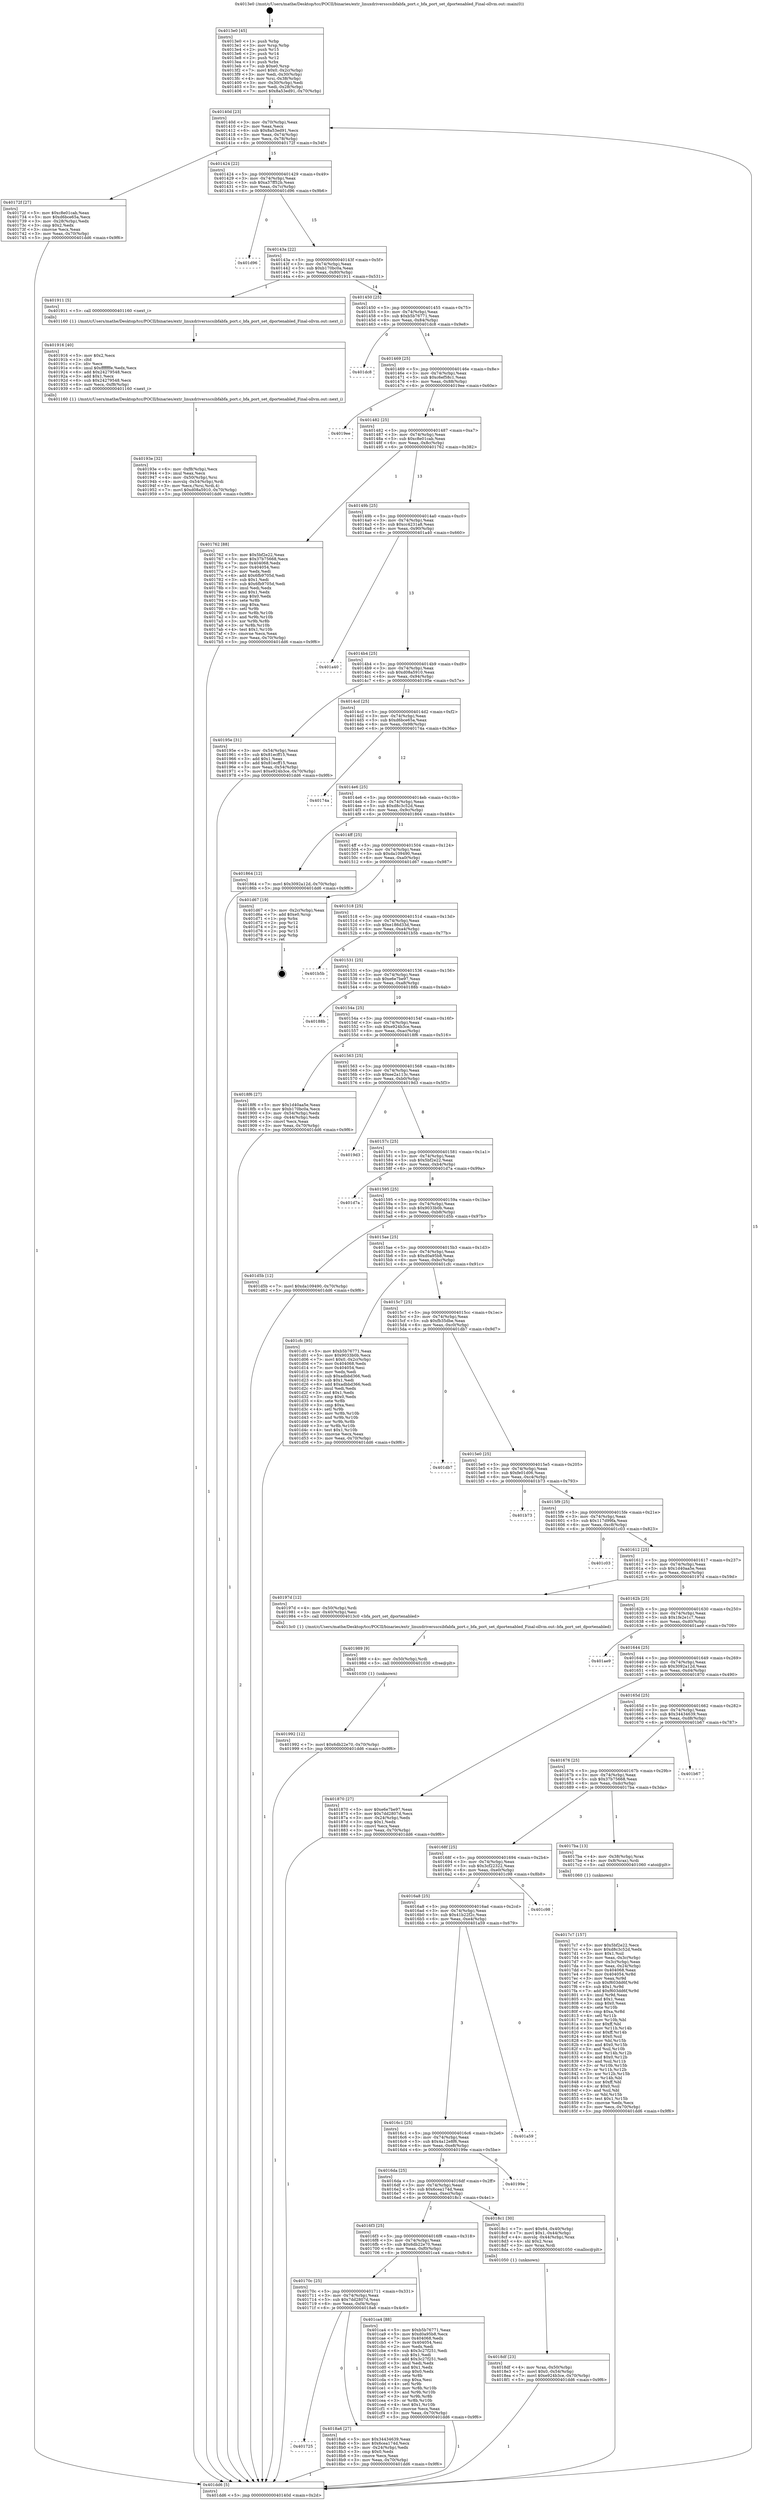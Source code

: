 digraph "0x4013e0" {
  label = "0x4013e0 (/mnt/c/Users/mathe/Desktop/tcc/POCII/binaries/extr_linuxdriversscsibfabfa_port.c_bfa_port_set_dportenabled_Final-ollvm.out::main(0))"
  labelloc = "t"
  node[shape=record]

  Entry [label="",width=0.3,height=0.3,shape=circle,fillcolor=black,style=filled]
  "0x40140d" [label="{
     0x40140d [23]\l
     | [instrs]\l
     &nbsp;&nbsp;0x40140d \<+3\>: mov -0x70(%rbp),%eax\l
     &nbsp;&nbsp;0x401410 \<+2\>: mov %eax,%ecx\l
     &nbsp;&nbsp;0x401412 \<+6\>: sub $0x8a53ed91,%ecx\l
     &nbsp;&nbsp;0x401418 \<+3\>: mov %eax,-0x74(%rbp)\l
     &nbsp;&nbsp;0x40141b \<+3\>: mov %ecx,-0x78(%rbp)\l
     &nbsp;&nbsp;0x40141e \<+6\>: je 000000000040172f \<main+0x34f\>\l
  }"]
  "0x40172f" [label="{
     0x40172f [27]\l
     | [instrs]\l
     &nbsp;&nbsp;0x40172f \<+5\>: mov $0xc8e01cab,%eax\l
     &nbsp;&nbsp;0x401734 \<+5\>: mov $0xd6bce65a,%ecx\l
     &nbsp;&nbsp;0x401739 \<+3\>: mov -0x28(%rbp),%edx\l
     &nbsp;&nbsp;0x40173c \<+3\>: cmp $0x2,%edx\l
     &nbsp;&nbsp;0x40173f \<+3\>: cmovne %ecx,%eax\l
     &nbsp;&nbsp;0x401742 \<+3\>: mov %eax,-0x70(%rbp)\l
     &nbsp;&nbsp;0x401745 \<+5\>: jmp 0000000000401dd6 \<main+0x9f6\>\l
  }"]
  "0x401424" [label="{
     0x401424 [22]\l
     | [instrs]\l
     &nbsp;&nbsp;0x401424 \<+5\>: jmp 0000000000401429 \<main+0x49\>\l
     &nbsp;&nbsp;0x401429 \<+3\>: mov -0x74(%rbp),%eax\l
     &nbsp;&nbsp;0x40142c \<+5\>: sub $0xa37ff52b,%eax\l
     &nbsp;&nbsp;0x401431 \<+3\>: mov %eax,-0x7c(%rbp)\l
     &nbsp;&nbsp;0x401434 \<+6\>: je 0000000000401d96 \<main+0x9b6\>\l
  }"]
  "0x401dd6" [label="{
     0x401dd6 [5]\l
     | [instrs]\l
     &nbsp;&nbsp;0x401dd6 \<+5\>: jmp 000000000040140d \<main+0x2d\>\l
  }"]
  "0x4013e0" [label="{
     0x4013e0 [45]\l
     | [instrs]\l
     &nbsp;&nbsp;0x4013e0 \<+1\>: push %rbp\l
     &nbsp;&nbsp;0x4013e1 \<+3\>: mov %rsp,%rbp\l
     &nbsp;&nbsp;0x4013e4 \<+2\>: push %r15\l
     &nbsp;&nbsp;0x4013e6 \<+2\>: push %r14\l
     &nbsp;&nbsp;0x4013e8 \<+2\>: push %r12\l
     &nbsp;&nbsp;0x4013ea \<+1\>: push %rbx\l
     &nbsp;&nbsp;0x4013eb \<+7\>: sub $0xe0,%rsp\l
     &nbsp;&nbsp;0x4013f2 \<+7\>: movl $0x0,-0x2c(%rbp)\l
     &nbsp;&nbsp;0x4013f9 \<+3\>: mov %edi,-0x30(%rbp)\l
     &nbsp;&nbsp;0x4013fc \<+4\>: mov %rsi,-0x38(%rbp)\l
     &nbsp;&nbsp;0x401400 \<+3\>: mov -0x30(%rbp),%edi\l
     &nbsp;&nbsp;0x401403 \<+3\>: mov %edi,-0x28(%rbp)\l
     &nbsp;&nbsp;0x401406 \<+7\>: movl $0x8a53ed91,-0x70(%rbp)\l
  }"]
  Exit [label="",width=0.3,height=0.3,shape=circle,fillcolor=black,style=filled,peripheries=2]
  "0x401d96" [label="{
     0x401d96\l
  }", style=dashed]
  "0x40143a" [label="{
     0x40143a [22]\l
     | [instrs]\l
     &nbsp;&nbsp;0x40143a \<+5\>: jmp 000000000040143f \<main+0x5f\>\l
     &nbsp;&nbsp;0x40143f \<+3\>: mov -0x74(%rbp),%eax\l
     &nbsp;&nbsp;0x401442 \<+5\>: sub $0xb170bc0a,%eax\l
     &nbsp;&nbsp;0x401447 \<+3\>: mov %eax,-0x80(%rbp)\l
     &nbsp;&nbsp;0x40144a \<+6\>: je 0000000000401911 \<main+0x531\>\l
  }"]
  "0x401992" [label="{
     0x401992 [12]\l
     | [instrs]\l
     &nbsp;&nbsp;0x401992 \<+7\>: movl $0x6db22e70,-0x70(%rbp)\l
     &nbsp;&nbsp;0x401999 \<+5\>: jmp 0000000000401dd6 \<main+0x9f6\>\l
  }"]
  "0x401911" [label="{
     0x401911 [5]\l
     | [instrs]\l
     &nbsp;&nbsp;0x401911 \<+5\>: call 0000000000401160 \<next_i\>\l
     | [calls]\l
     &nbsp;&nbsp;0x401160 \{1\} (/mnt/c/Users/mathe/Desktop/tcc/POCII/binaries/extr_linuxdriversscsibfabfa_port.c_bfa_port_set_dportenabled_Final-ollvm.out::next_i)\l
  }"]
  "0x401450" [label="{
     0x401450 [25]\l
     | [instrs]\l
     &nbsp;&nbsp;0x401450 \<+5\>: jmp 0000000000401455 \<main+0x75\>\l
     &nbsp;&nbsp;0x401455 \<+3\>: mov -0x74(%rbp),%eax\l
     &nbsp;&nbsp;0x401458 \<+5\>: sub $0xb5b76771,%eax\l
     &nbsp;&nbsp;0x40145d \<+6\>: mov %eax,-0x84(%rbp)\l
     &nbsp;&nbsp;0x401463 \<+6\>: je 0000000000401dc8 \<main+0x9e8\>\l
  }"]
  "0x401989" [label="{
     0x401989 [9]\l
     | [instrs]\l
     &nbsp;&nbsp;0x401989 \<+4\>: mov -0x50(%rbp),%rdi\l
     &nbsp;&nbsp;0x40198d \<+5\>: call 0000000000401030 \<free@plt\>\l
     | [calls]\l
     &nbsp;&nbsp;0x401030 \{1\} (unknown)\l
  }"]
  "0x401dc8" [label="{
     0x401dc8\l
  }", style=dashed]
  "0x401469" [label="{
     0x401469 [25]\l
     | [instrs]\l
     &nbsp;&nbsp;0x401469 \<+5\>: jmp 000000000040146e \<main+0x8e\>\l
     &nbsp;&nbsp;0x40146e \<+3\>: mov -0x74(%rbp),%eax\l
     &nbsp;&nbsp;0x401471 \<+5\>: sub $0xc6ef58c1,%eax\l
     &nbsp;&nbsp;0x401476 \<+6\>: mov %eax,-0x88(%rbp)\l
     &nbsp;&nbsp;0x40147c \<+6\>: je 00000000004019ee \<main+0x60e\>\l
  }"]
  "0x40193e" [label="{
     0x40193e [32]\l
     | [instrs]\l
     &nbsp;&nbsp;0x40193e \<+6\>: mov -0xf8(%rbp),%ecx\l
     &nbsp;&nbsp;0x401944 \<+3\>: imul %eax,%ecx\l
     &nbsp;&nbsp;0x401947 \<+4\>: mov -0x50(%rbp),%rsi\l
     &nbsp;&nbsp;0x40194b \<+4\>: movslq -0x54(%rbp),%rdi\l
     &nbsp;&nbsp;0x40194f \<+3\>: mov %ecx,(%rsi,%rdi,4)\l
     &nbsp;&nbsp;0x401952 \<+7\>: movl $0xd08a5910,-0x70(%rbp)\l
     &nbsp;&nbsp;0x401959 \<+5\>: jmp 0000000000401dd6 \<main+0x9f6\>\l
  }"]
  "0x4019ee" [label="{
     0x4019ee\l
  }", style=dashed]
  "0x401482" [label="{
     0x401482 [25]\l
     | [instrs]\l
     &nbsp;&nbsp;0x401482 \<+5\>: jmp 0000000000401487 \<main+0xa7\>\l
     &nbsp;&nbsp;0x401487 \<+3\>: mov -0x74(%rbp),%eax\l
     &nbsp;&nbsp;0x40148a \<+5\>: sub $0xc8e01cab,%eax\l
     &nbsp;&nbsp;0x40148f \<+6\>: mov %eax,-0x8c(%rbp)\l
     &nbsp;&nbsp;0x401495 \<+6\>: je 0000000000401762 \<main+0x382\>\l
  }"]
  "0x401916" [label="{
     0x401916 [40]\l
     | [instrs]\l
     &nbsp;&nbsp;0x401916 \<+5\>: mov $0x2,%ecx\l
     &nbsp;&nbsp;0x40191b \<+1\>: cltd\l
     &nbsp;&nbsp;0x40191c \<+2\>: idiv %ecx\l
     &nbsp;&nbsp;0x40191e \<+6\>: imul $0xfffffffe,%edx,%ecx\l
     &nbsp;&nbsp;0x401924 \<+6\>: add $0x24279548,%ecx\l
     &nbsp;&nbsp;0x40192a \<+3\>: add $0x1,%ecx\l
     &nbsp;&nbsp;0x40192d \<+6\>: sub $0x24279548,%ecx\l
     &nbsp;&nbsp;0x401933 \<+6\>: mov %ecx,-0xf8(%rbp)\l
     &nbsp;&nbsp;0x401939 \<+5\>: call 0000000000401160 \<next_i\>\l
     | [calls]\l
     &nbsp;&nbsp;0x401160 \{1\} (/mnt/c/Users/mathe/Desktop/tcc/POCII/binaries/extr_linuxdriversscsibfabfa_port.c_bfa_port_set_dportenabled_Final-ollvm.out::next_i)\l
  }"]
  "0x401762" [label="{
     0x401762 [88]\l
     | [instrs]\l
     &nbsp;&nbsp;0x401762 \<+5\>: mov $0x5bf2e22,%eax\l
     &nbsp;&nbsp;0x401767 \<+5\>: mov $0x37b75668,%ecx\l
     &nbsp;&nbsp;0x40176c \<+7\>: mov 0x404068,%edx\l
     &nbsp;&nbsp;0x401773 \<+7\>: mov 0x404054,%esi\l
     &nbsp;&nbsp;0x40177a \<+2\>: mov %edx,%edi\l
     &nbsp;&nbsp;0x40177c \<+6\>: add $0x6fb9705d,%edi\l
     &nbsp;&nbsp;0x401782 \<+3\>: sub $0x1,%edi\l
     &nbsp;&nbsp;0x401785 \<+6\>: sub $0x6fb9705d,%edi\l
     &nbsp;&nbsp;0x40178b \<+3\>: imul %edi,%edx\l
     &nbsp;&nbsp;0x40178e \<+3\>: and $0x1,%edx\l
     &nbsp;&nbsp;0x401791 \<+3\>: cmp $0x0,%edx\l
     &nbsp;&nbsp;0x401794 \<+4\>: sete %r8b\l
     &nbsp;&nbsp;0x401798 \<+3\>: cmp $0xa,%esi\l
     &nbsp;&nbsp;0x40179b \<+4\>: setl %r9b\l
     &nbsp;&nbsp;0x40179f \<+3\>: mov %r8b,%r10b\l
     &nbsp;&nbsp;0x4017a2 \<+3\>: and %r9b,%r10b\l
     &nbsp;&nbsp;0x4017a5 \<+3\>: xor %r9b,%r8b\l
     &nbsp;&nbsp;0x4017a8 \<+3\>: or %r8b,%r10b\l
     &nbsp;&nbsp;0x4017ab \<+4\>: test $0x1,%r10b\l
     &nbsp;&nbsp;0x4017af \<+3\>: cmovne %ecx,%eax\l
     &nbsp;&nbsp;0x4017b2 \<+3\>: mov %eax,-0x70(%rbp)\l
     &nbsp;&nbsp;0x4017b5 \<+5\>: jmp 0000000000401dd6 \<main+0x9f6\>\l
  }"]
  "0x40149b" [label="{
     0x40149b [25]\l
     | [instrs]\l
     &nbsp;&nbsp;0x40149b \<+5\>: jmp 00000000004014a0 \<main+0xc0\>\l
     &nbsp;&nbsp;0x4014a0 \<+3\>: mov -0x74(%rbp),%eax\l
     &nbsp;&nbsp;0x4014a3 \<+5\>: sub $0xcc4231a8,%eax\l
     &nbsp;&nbsp;0x4014a8 \<+6\>: mov %eax,-0x90(%rbp)\l
     &nbsp;&nbsp;0x4014ae \<+6\>: je 0000000000401a40 \<main+0x660\>\l
  }"]
  "0x4018df" [label="{
     0x4018df [23]\l
     | [instrs]\l
     &nbsp;&nbsp;0x4018df \<+4\>: mov %rax,-0x50(%rbp)\l
     &nbsp;&nbsp;0x4018e3 \<+7\>: movl $0x0,-0x54(%rbp)\l
     &nbsp;&nbsp;0x4018ea \<+7\>: movl $0xe924b3ce,-0x70(%rbp)\l
     &nbsp;&nbsp;0x4018f1 \<+5\>: jmp 0000000000401dd6 \<main+0x9f6\>\l
  }"]
  "0x401a40" [label="{
     0x401a40\l
  }", style=dashed]
  "0x4014b4" [label="{
     0x4014b4 [25]\l
     | [instrs]\l
     &nbsp;&nbsp;0x4014b4 \<+5\>: jmp 00000000004014b9 \<main+0xd9\>\l
     &nbsp;&nbsp;0x4014b9 \<+3\>: mov -0x74(%rbp),%eax\l
     &nbsp;&nbsp;0x4014bc \<+5\>: sub $0xd08a5910,%eax\l
     &nbsp;&nbsp;0x4014c1 \<+6\>: mov %eax,-0x94(%rbp)\l
     &nbsp;&nbsp;0x4014c7 \<+6\>: je 000000000040195e \<main+0x57e\>\l
  }"]
  "0x401725" [label="{
     0x401725\l
  }", style=dashed]
  "0x40195e" [label="{
     0x40195e [31]\l
     | [instrs]\l
     &nbsp;&nbsp;0x40195e \<+3\>: mov -0x54(%rbp),%eax\l
     &nbsp;&nbsp;0x401961 \<+5\>: sub $0x81ecff15,%eax\l
     &nbsp;&nbsp;0x401966 \<+3\>: add $0x1,%eax\l
     &nbsp;&nbsp;0x401969 \<+5\>: add $0x81ecff15,%eax\l
     &nbsp;&nbsp;0x40196e \<+3\>: mov %eax,-0x54(%rbp)\l
     &nbsp;&nbsp;0x401971 \<+7\>: movl $0xe924b3ce,-0x70(%rbp)\l
     &nbsp;&nbsp;0x401978 \<+5\>: jmp 0000000000401dd6 \<main+0x9f6\>\l
  }"]
  "0x4014cd" [label="{
     0x4014cd [25]\l
     | [instrs]\l
     &nbsp;&nbsp;0x4014cd \<+5\>: jmp 00000000004014d2 \<main+0xf2\>\l
     &nbsp;&nbsp;0x4014d2 \<+3\>: mov -0x74(%rbp),%eax\l
     &nbsp;&nbsp;0x4014d5 \<+5\>: sub $0xd6bce65a,%eax\l
     &nbsp;&nbsp;0x4014da \<+6\>: mov %eax,-0x98(%rbp)\l
     &nbsp;&nbsp;0x4014e0 \<+6\>: je 000000000040174a \<main+0x36a\>\l
  }"]
  "0x4018a6" [label="{
     0x4018a6 [27]\l
     | [instrs]\l
     &nbsp;&nbsp;0x4018a6 \<+5\>: mov $0x34434639,%eax\l
     &nbsp;&nbsp;0x4018ab \<+5\>: mov $0x6cea174d,%ecx\l
     &nbsp;&nbsp;0x4018b0 \<+3\>: mov -0x24(%rbp),%edx\l
     &nbsp;&nbsp;0x4018b3 \<+3\>: cmp $0x0,%edx\l
     &nbsp;&nbsp;0x4018b6 \<+3\>: cmove %ecx,%eax\l
     &nbsp;&nbsp;0x4018b9 \<+3\>: mov %eax,-0x70(%rbp)\l
     &nbsp;&nbsp;0x4018bc \<+5\>: jmp 0000000000401dd6 \<main+0x9f6\>\l
  }"]
  "0x40174a" [label="{
     0x40174a\l
  }", style=dashed]
  "0x4014e6" [label="{
     0x4014e6 [25]\l
     | [instrs]\l
     &nbsp;&nbsp;0x4014e6 \<+5\>: jmp 00000000004014eb \<main+0x10b\>\l
     &nbsp;&nbsp;0x4014eb \<+3\>: mov -0x74(%rbp),%eax\l
     &nbsp;&nbsp;0x4014ee \<+5\>: sub $0xd8c3c52d,%eax\l
     &nbsp;&nbsp;0x4014f3 \<+6\>: mov %eax,-0x9c(%rbp)\l
     &nbsp;&nbsp;0x4014f9 \<+6\>: je 0000000000401864 \<main+0x484\>\l
  }"]
  "0x40170c" [label="{
     0x40170c [25]\l
     | [instrs]\l
     &nbsp;&nbsp;0x40170c \<+5\>: jmp 0000000000401711 \<main+0x331\>\l
     &nbsp;&nbsp;0x401711 \<+3\>: mov -0x74(%rbp),%eax\l
     &nbsp;&nbsp;0x401714 \<+5\>: sub $0x7dd2807d,%eax\l
     &nbsp;&nbsp;0x401719 \<+6\>: mov %eax,-0xf4(%rbp)\l
     &nbsp;&nbsp;0x40171f \<+6\>: je 00000000004018a6 \<main+0x4c6\>\l
  }"]
  "0x401864" [label="{
     0x401864 [12]\l
     | [instrs]\l
     &nbsp;&nbsp;0x401864 \<+7\>: movl $0x3092a12d,-0x70(%rbp)\l
     &nbsp;&nbsp;0x40186b \<+5\>: jmp 0000000000401dd6 \<main+0x9f6\>\l
  }"]
  "0x4014ff" [label="{
     0x4014ff [25]\l
     | [instrs]\l
     &nbsp;&nbsp;0x4014ff \<+5\>: jmp 0000000000401504 \<main+0x124\>\l
     &nbsp;&nbsp;0x401504 \<+3\>: mov -0x74(%rbp),%eax\l
     &nbsp;&nbsp;0x401507 \<+5\>: sub $0xda109490,%eax\l
     &nbsp;&nbsp;0x40150c \<+6\>: mov %eax,-0xa0(%rbp)\l
     &nbsp;&nbsp;0x401512 \<+6\>: je 0000000000401d67 \<main+0x987\>\l
  }"]
  "0x401ca4" [label="{
     0x401ca4 [88]\l
     | [instrs]\l
     &nbsp;&nbsp;0x401ca4 \<+5\>: mov $0xb5b76771,%eax\l
     &nbsp;&nbsp;0x401ca9 \<+5\>: mov $0xd0a95b8,%ecx\l
     &nbsp;&nbsp;0x401cae \<+7\>: mov 0x404068,%edx\l
     &nbsp;&nbsp;0x401cb5 \<+7\>: mov 0x404054,%esi\l
     &nbsp;&nbsp;0x401cbc \<+2\>: mov %edx,%edi\l
     &nbsp;&nbsp;0x401cbe \<+6\>: sub $0x3c27f251,%edi\l
     &nbsp;&nbsp;0x401cc4 \<+3\>: sub $0x1,%edi\l
     &nbsp;&nbsp;0x401cc7 \<+6\>: add $0x3c27f251,%edi\l
     &nbsp;&nbsp;0x401ccd \<+3\>: imul %edi,%edx\l
     &nbsp;&nbsp;0x401cd0 \<+3\>: and $0x1,%edx\l
     &nbsp;&nbsp;0x401cd3 \<+3\>: cmp $0x0,%edx\l
     &nbsp;&nbsp;0x401cd6 \<+4\>: sete %r8b\l
     &nbsp;&nbsp;0x401cda \<+3\>: cmp $0xa,%esi\l
     &nbsp;&nbsp;0x401cdd \<+4\>: setl %r9b\l
     &nbsp;&nbsp;0x401ce1 \<+3\>: mov %r8b,%r10b\l
     &nbsp;&nbsp;0x401ce4 \<+3\>: and %r9b,%r10b\l
     &nbsp;&nbsp;0x401ce7 \<+3\>: xor %r9b,%r8b\l
     &nbsp;&nbsp;0x401cea \<+3\>: or %r8b,%r10b\l
     &nbsp;&nbsp;0x401ced \<+4\>: test $0x1,%r10b\l
     &nbsp;&nbsp;0x401cf1 \<+3\>: cmovne %ecx,%eax\l
     &nbsp;&nbsp;0x401cf4 \<+3\>: mov %eax,-0x70(%rbp)\l
     &nbsp;&nbsp;0x401cf7 \<+5\>: jmp 0000000000401dd6 \<main+0x9f6\>\l
  }"]
  "0x401d67" [label="{
     0x401d67 [19]\l
     | [instrs]\l
     &nbsp;&nbsp;0x401d67 \<+3\>: mov -0x2c(%rbp),%eax\l
     &nbsp;&nbsp;0x401d6a \<+7\>: add $0xe0,%rsp\l
     &nbsp;&nbsp;0x401d71 \<+1\>: pop %rbx\l
     &nbsp;&nbsp;0x401d72 \<+2\>: pop %r12\l
     &nbsp;&nbsp;0x401d74 \<+2\>: pop %r14\l
     &nbsp;&nbsp;0x401d76 \<+2\>: pop %r15\l
     &nbsp;&nbsp;0x401d78 \<+1\>: pop %rbp\l
     &nbsp;&nbsp;0x401d79 \<+1\>: ret\l
  }"]
  "0x401518" [label="{
     0x401518 [25]\l
     | [instrs]\l
     &nbsp;&nbsp;0x401518 \<+5\>: jmp 000000000040151d \<main+0x13d\>\l
     &nbsp;&nbsp;0x40151d \<+3\>: mov -0x74(%rbp),%eax\l
     &nbsp;&nbsp;0x401520 \<+5\>: sub $0xe186d33d,%eax\l
     &nbsp;&nbsp;0x401525 \<+6\>: mov %eax,-0xa4(%rbp)\l
     &nbsp;&nbsp;0x40152b \<+6\>: je 0000000000401b5b \<main+0x77b\>\l
  }"]
  "0x4016f3" [label="{
     0x4016f3 [25]\l
     | [instrs]\l
     &nbsp;&nbsp;0x4016f3 \<+5\>: jmp 00000000004016f8 \<main+0x318\>\l
     &nbsp;&nbsp;0x4016f8 \<+3\>: mov -0x74(%rbp),%eax\l
     &nbsp;&nbsp;0x4016fb \<+5\>: sub $0x6db22e70,%eax\l
     &nbsp;&nbsp;0x401700 \<+6\>: mov %eax,-0xf0(%rbp)\l
     &nbsp;&nbsp;0x401706 \<+6\>: je 0000000000401ca4 \<main+0x8c4\>\l
  }"]
  "0x401b5b" [label="{
     0x401b5b\l
  }", style=dashed]
  "0x401531" [label="{
     0x401531 [25]\l
     | [instrs]\l
     &nbsp;&nbsp;0x401531 \<+5\>: jmp 0000000000401536 \<main+0x156\>\l
     &nbsp;&nbsp;0x401536 \<+3\>: mov -0x74(%rbp),%eax\l
     &nbsp;&nbsp;0x401539 \<+5\>: sub $0xe6e7be97,%eax\l
     &nbsp;&nbsp;0x40153e \<+6\>: mov %eax,-0xa8(%rbp)\l
     &nbsp;&nbsp;0x401544 \<+6\>: je 000000000040188b \<main+0x4ab\>\l
  }"]
  "0x4018c1" [label="{
     0x4018c1 [30]\l
     | [instrs]\l
     &nbsp;&nbsp;0x4018c1 \<+7\>: movl $0x64,-0x40(%rbp)\l
     &nbsp;&nbsp;0x4018c8 \<+7\>: movl $0x1,-0x44(%rbp)\l
     &nbsp;&nbsp;0x4018cf \<+4\>: movslq -0x44(%rbp),%rax\l
     &nbsp;&nbsp;0x4018d3 \<+4\>: shl $0x2,%rax\l
     &nbsp;&nbsp;0x4018d7 \<+3\>: mov %rax,%rdi\l
     &nbsp;&nbsp;0x4018da \<+5\>: call 0000000000401050 \<malloc@plt\>\l
     | [calls]\l
     &nbsp;&nbsp;0x401050 \{1\} (unknown)\l
  }"]
  "0x40188b" [label="{
     0x40188b\l
  }", style=dashed]
  "0x40154a" [label="{
     0x40154a [25]\l
     | [instrs]\l
     &nbsp;&nbsp;0x40154a \<+5\>: jmp 000000000040154f \<main+0x16f\>\l
     &nbsp;&nbsp;0x40154f \<+3\>: mov -0x74(%rbp),%eax\l
     &nbsp;&nbsp;0x401552 \<+5\>: sub $0xe924b3ce,%eax\l
     &nbsp;&nbsp;0x401557 \<+6\>: mov %eax,-0xac(%rbp)\l
     &nbsp;&nbsp;0x40155d \<+6\>: je 00000000004018f6 \<main+0x516\>\l
  }"]
  "0x4016da" [label="{
     0x4016da [25]\l
     | [instrs]\l
     &nbsp;&nbsp;0x4016da \<+5\>: jmp 00000000004016df \<main+0x2ff\>\l
     &nbsp;&nbsp;0x4016df \<+3\>: mov -0x74(%rbp),%eax\l
     &nbsp;&nbsp;0x4016e2 \<+5\>: sub $0x6cea174d,%eax\l
     &nbsp;&nbsp;0x4016e7 \<+6\>: mov %eax,-0xec(%rbp)\l
     &nbsp;&nbsp;0x4016ed \<+6\>: je 00000000004018c1 \<main+0x4e1\>\l
  }"]
  "0x4018f6" [label="{
     0x4018f6 [27]\l
     | [instrs]\l
     &nbsp;&nbsp;0x4018f6 \<+5\>: mov $0x1d40aa5e,%eax\l
     &nbsp;&nbsp;0x4018fb \<+5\>: mov $0xb170bc0a,%ecx\l
     &nbsp;&nbsp;0x401900 \<+3\>: mov -0x54(%rbp),%edx\l
     &nbsp;&nbsp;0x401903 \<+3\>: cmp -0x44(%rbp),%edx\l
     &nbsp;&nbsp;0x401906 \<+3\>: cmovl %ecx,%eax\l
     &nbsp;&nbsp;0x401909 \<+3\>: mov %eax,-0x70(%rbp)\l
     &nbsp;&nbsp;0x40190c \<+5\>: jmp 0000000000401dd6 \<main+0x9f6\>\l
  }"]
  "0x401563" [label="{
     0x401563 [25]\l
     | [instrs]\l
     &nbsp;&nbsp;0x401563 \<+5\>: jmp 0000000000401568 \<main+0x188\>\l
     &nbsp;&nbsp;0x401568 \<+3\>: mov -0x74(%rbp),%eax\l
     &nbsp;&nbsp;0x40156b \<+5\>: sub $0xee2a113c,%eax\l
     &nbsp;&nbsp;0x401570 \<+6\>: mov %eax,-0xb0(%rbp)\l
     &nbsp;&nbsp;0x401576 \<+6\>: je 00000000004019d3 \<main+0x5f3\>\l
  }"]
  "0x40199e" [label="{
     0x40199e\l
  }", style=dashed]
  "0x4019d3" [label="{
     0x4019d3\l
  }", style=dashed]
  "0x40157c" [label="{
     0x40157c [25]\l
     | [instrs]\l
     &nbsp;&nbsp;0x40157c \<+5\>: jmp 0000000000401581 \<main+0x1a1\>\l
     &nbsp;&nbsp;0x401581 \<+3\>: mov -0x74(%rbp),%eax\l
     &nbsp;&nbsp;0x401584 \<+5\>: sub $0x5bf2e22,%eax\l
     &nbsp;&nbsp;0x401589 \<+6\>: mov %eax,-0xb4(%rbp)\l
     &nbsp;&nbsp;0x40158f \<+6\>: je 0000000000401d7a \<main+0x99a\>\l
  }"]
  "0x4016c1" [label="{
     0x4016c1 [25]\l
     | [instrs]\l
     &nbsp;&nbsp;0x4016c1 \<+5\>: jmp 00000000004016c6 \<main+0x2e6\>\l
     &nbsp;&nbsp;0x4016c6 \<+3\>: mov -0x74(%rbp),%eax\l
     &nbsp;&nbsp;0x4016c9 \<+5\>: sub $0x4a12e8f6,%eax\l
     &nbsp;&nbsp;0x4016ce \<+6\>: mov %eax,-0xe8(%rbp)\l
     &nbsp;&nbsp;0x4016d4 \<+6\>: je 000000000040199e \<main+0x5be\>\l
  }"]
  "0x401d7a" [label="{
     0x401d7a\l
  }", style=dashed]
  "0x401595" [label="{
     0x401595 [25]\l
     | [instrs]\l
     &nbsp;&nbsp;0x401595 \<+5\>: jmp 000000000040159a \<main+0x1ba\>\l
     &nbsp;&nbsp;0x40159a \<+3\>: mov -0x74(%rbp),%eax\l
     &nbsp;&nbsp;0x40159d \<+5\>: sub $0x9033b0b,%eax\l
     &nbsp;&nbsp;0x4015a2 \<+6\>: mov %eax,-0xb8(%rbp)\l
     &nbsp;&nbsp;0x4015a8 \<+6\>: je 0000000000401d5b \<main+0x97b\>\l
  }"]
  "0x401a59" [label="{
     0x401a59\l
  }", style=dashed]
  "0x401d5b" [label="{
     0x401d5b [12]\l
     | [instrs]\l
     &nbsp;&nbsp;0x401d5b \<+7\>: movl $0xda109490,-0x70(%rbp)\l
     &nbsp;&nbsp;0x401d62 \<+5\>: jmp 0000000000401dd6 \<main+0x9f6\>\l
  }"]
  "0x4015ae" [label="{
     0x4015ae [25]\l
     | [instrs]\l
     &nbsp;&nbsp;0x4015ae \<+5\>: jmp 00000000004015b3 \<main+0x1d3\>\l
     &nbsp;&nbsp;0x4015b3 \<+3\>: mov -0x74(%rbp),%eax\l
     &nbsp;&nbsp;0x4015b6 \<+5\>: sub $0xd0a95b8,%eax\l
     &nbsp;&nbsp;0x4015bb \<+6\>: mov %eax,-0xbc(%rbp)\l
     &nbsp;&nbsp;0x4015c1 \<+6\>: je 0000000000401cfc \<main+0x91c\>\l
  }"]
  "0x4016a8" [label="{
     0x4016a8 [25]\l
     | [instrs]\l
     &nbsp;&nbsp;0x4016a8 \<+5\>: jmp 00000000004016ad \<main+0x2cd\>\l
     &nbsp;&nbsp;0x4016ad \<+3\>: mov -0x74(%rbp),%eax\l
     &nbsp;&nbsp;0x4016b0 \<+5\>: sub $0x41b22f2c,%eax\l
     &nbsp;&nbsp;0x4016b5 \<+6\>: mov %eax,-0xe4(%rbp)\l
     &nbsp;&nbsp;0x4016bb \<+6\>: je 0000000000401a59 \<main+0x679\>\l
  }"]
  "0x401cfc" [label="{
     0x401cfc [95]\l
     | [instrs]\l
     &nbsp;&nbsp;0x401cfc \<+5\>: mov $0xb5b76771,%eax\l
     &nbsp;&nbsp;0x401d01 \<+5\>: mov $0x9033b0b,%ecx\l
     &nbsp;&nbsp;0x401d06 \<+7\>: movl $0x0,-0x2c(%rbp)\l
     &nbsp;&nbsp;0x401d0d \<+7\>: mov 0x404068,%edx\l
     &nbsp;&nbsp;0x401d14 \<+7\>: mov 0x404054,%esi\l
     &nbsp;&nbsp;0x401d1b \<+2\>: mov %edx,%edi\l
     &nbsp;&nbsp;0x401d1d \<+6\>: sub $0xadbbd366,%edi\l
     &nbsp;&nbsp;0x401d23 \<+3\>: sub $0x1,%edi\l
     &nbsp;&nbsp;0x401d26 \<+6\>: add $0xadbbd366,%edi\l
     &nbsp;&nbsp;0x401d2c \<+3\>: imul %edi,%edx\l
     &nbsp;&nbsp;0x401d2f \<+3\>: and $0x1,%edx\l
     &nbsp;&nbsp;0x401d32 \<+3\>: cmp $0x0,%edx\l
     &nbsp;&nbsp;0x401d35 \<+4\>: sete %r8b\l
     &nbsp;&nbsp;0x401d39 \<+3\>: cmp $0xa,%esi\l
     &nbsp;&nbsp;0x401d3c \<+4\>: setl %r9b\l
     &nbsp;&nbsp;0x401d40 \<+3\>: mov %r8b,%r10b\l
     &nbsp;&nbsp;0x401d43 \<+3\>: and %r9b,%r10b\l
     &nbsp;&nbsp;0x401d46 \<+3\>: xor %r9b,%r8b\l
     &nbsp;&nbsp;0x401d49 \<+3\>: or %r8b,%r10b\l
     &nbsp;&nbsp;0x401d4c \<+4\>: test $0x1,%r10b\l
     &nbsp;&nbsp;0x401d50 \<+3\>: cmovne %ecx,%eax\l
     &nbsp;&nbsp;0x401d53 \<+3\>: mov %eax,-0x70(%rbp)\l
     &nbsp;&nbsp;0x401d56 \<+5\>: jmp 0000000000401dd6 \<main+0x9f6\>\l
  }"]
  "0x4015c7" [label="{
     0x4015c7 [25]\l
     | [instrs]\l
     &nbsp;&nbsp;0x4015c7 \<+5\>: jmp 00000000004015cc \<main+0x1ec\>\l
     &nbsp;&nbsp;0x4015cc \<+3\>: mov -0x74(%rbp),%eax\l
     &nbsp;&nbsp;0x4015cf \<+5\>: sub $0xfb35dbe,%eax\l
     &nbsp;&nbsp;0x4015d4 \<+6\>: mov %eax,-0xc0(%rbp)\l
     &nbsp;&nbsp;0x4015da \<+6\>: je 0000000000401db7 \<main+0x9d7\>\l
  }"]
  "0x401c98" [label="{
     0x401c98\l
  }", style=dashed]
  "0x401db7" [label="{
     0x401db7\l
  }", style=dashed]
  "0x4015e0" [label="{
     0x4015e0 [25]\l
     | [instrs]\l
     &nbsp;&nbsp;0x4015e0 \<+5\>: jmp 00000000004015e5 \<main+0x205\>\l
     &nbsp;&nbsp;0x4015e5 \<+3\>: mov -0x74(%rbp),%eax\l
     &nbsp;&nbsp;0x4015e8 \<+5\>: sub $0xfe01d06,%eax\l
     &nbsp;&nbsp;0x4015ed \<+6\>: mov %eax,-0xc4(%rbp)\l
     &nbsp;&nbsp;0x4015f3 \<+6\>: je 0000000000401b73 \<main+0x793\>\l
  }"]
  "0x4017c7" [label="{
     0x4017c7 [157]\l
     | [instrs]\l
     &nbsp;&nbsp;0x4017c7 \<+5\>: mov $0x5bf2e22,%ecx\l
     &nbsp;&nbsp;0x4017cc \<+5\>: mov $0xd8c3c52d,%edx\l
     &nbsp;&nbsp;0x4017d1 \<+3\>: mov $0x1,%sil\l
     &nbsp;&nbsp;0x4017d4 \<+3\>: mov %eax,-0x3c(%rbp)\l
     &nbsp;&nbsp;0x4017d7 \<+3\>: mov -0x3c(%rbp),%eax\l
     &nbsp;&nbsp;0x4017da \<+3\>: mov %eax,-0x24(%rbp)\l
     &nbsp;&nbsp;0x4017dd \<+7\>: mov 0x404068,%eax\l
     &nbsp;&nbsp;0x4017e4 \<+8\>: mov 0x404054,%r8d\l
     &nbsp;&nbsp;0x4017ec \<+3\>: mov %eax,%r9d\l
     &nbsp;&nbsp;0x4017ef \<+7\>: sub $0xf603dd6f,%r9d\l
     &nbsp;&nbsp;0x4017f6 \<+4\>: sub $0x1,%r9d\l
     &nbsp;&nbsp;0x4017fa \<+7\>: add $0xf603dd6f,%r9d\l
     &nbsp;&nbsp;0x401801 \<+4\>: imul %r9d,%eax\l
     &nbsp;&nbsp;0x401805 \<+3\>: and $0x1,%eax\l
     &nbsp;&nbsp;0x401808 \<+3\>: cmp $0x0,%eax\l
     &nbsp;&nbsp;0x40180b \<+4\>: sete %r10b\l
     &nbsp;&nbsp;0x40180f \<+4\>: cmp $0xa,%r8d\l
     &nbsp;&nbsp;0x401813 \<+4\>: setl %r11b\l
     &nbsp;&nbsp;0x401817 \<+3\>: mov %r10b,%bl\l
     &nbsp;&nbsp;0x40181a \<+3\>: xor $0xff,%bl\l
     &nbsp;&nbsp;0x40181d \<+3\>: mov %r11b,%r14b\l
     &nbsp;&nbsp;0x401820 \<+4\>: xor $0xff,%r14b\l
     &nbsp;&nbsp;0x401824 \<+4\>: xor $0x0,%sil\l
     &nbsp;&nbsp;0x401828 \<+3\>: mov %bl,%r15b\l
     &nbsp;&nbsp;0x40182b \<+4\>: and $0x0,%r15b\l
     &nbsp;&nbsp;0x40182f \<+3\>: and %sil,%r10b\l
     &nbsp;&nbsp;0x401832 \<+3\>: mov %r14b,%r12b\l
     &nbsp;&nbsp;0x401835 \<+4\>: and $0x0,%r12b\l
     &nbsp;&nbsp;0x401839 \<+3\>: and %sil,%r11b\l
     &nbsp;&nbsp;0x40183c \<+3\>: or %r10b,%r15b\l
     &nbsp;&nbsp;0x40183f \<+3\>: or %r11b,%r12b\l
     &nbsp;&nbsp;0x401842 \<+3\>: xor %r12b,%r15b\l
     &nbsp;&nbsp;0x401845 \<+3\>: or %r14b,%bl\l
     &nbsp;&nbsp;0x401848 \<+3\>: xor $0xff,%bl\l
     &nbsp;&nbsp;0x40184b \<+4\>: or $0x0,%sil\l
     &nbsp;&nbsp;0x40184f \<+3\>: and %sil,%bl\l
     &nbsp;&nbsp;0x401852 \<+3\>: or %bl,%r15b\l
     &nbsp;&nbsp;0x401855 \<+4\>: test $0x1,%r15b\l
     &nbsp;&nbsp;0x401859 \<+3\>: cmovne %edx,%ecx\l
     &nbsp;&nbsp;0x40185c \<+3\>: mov %ecx,-0x70(%rbp)\l
     &nbsp;&nbsp;0x40185f \<+5\>: jmp 0000000000401dd6 \<main+0x9f6\>\l
  }"]
  "0x401b73" [label="{
     0x401b73\l
  }", style=dashed]
  "0x4015f9" [label="{
     0x4015f9 [25]\l
     | [instrs]\l
     &nbsp;&nbsp;0x4015f9 \<+5\>: jmp 00000000004015fe \<main+0x21e\>\l
     &nbsp;&nbsp;0x4015fe \<+3\>: mov -0x74(%rbp),%eax\l
     &nbsp;&nbsp;0x401601 \<+5\>: sub $0x117d99fa,%eax\l
     &nbsp;&nbsp;0x401606 \<+6\>: mov %eax,-0xc8(%rbp)\l
     &nbsp;&nbsp;0x40160c \<+6\>: je 0000000000401c03 \<main+0x823\>\l
  }"]
  "0x40168f" [label="{
     0x40168f [25]\l
     | [instrs]\l
     &nbsp;&nbsp;0x40168f \<+5\>: jmp 0000000000401694 \<main+0x2b4\>\l
     &nbsp;&nbsp;0x401694 \<+3\>: mov -0x74(%rbp),%eax\l
     &nbsp;&nbsp;0x401697 \<+5\>: sub $0x3cf22322,%eax\l
     &nbsp;&nbsp;0x40169c \<+6\>: mov %eax,-0xe0(%rbp)\l
     &nbsp;&nbsp;0x4016a2 \<+6\>: je 0000000000401c98 \<main+0x8b8\>\l
  }"]
  "0x401c03" [label="{
     0x401c03\l
  }", style=dashed]
  "0x401612" [label="{
     0x401612 [25]\l
     | [instrs]\l
     &nbsp;&nbsp;0x401612 \<+5\>: jmp 0000000000401617 \<main+0x237\>\l
     &nbsp;&nbsp;0x401617 \<+3\>: mov -0x74(%rbp),%eax\l
     &nbsp;&nbsp;0x40161a \<+5\>: sub $0x1d40aa5e,%eax\l
     &nbsp;&nbsp;0x40161f \<+6\>: mov %eax,-0xcc(%rbp)\l
     &nbsp;&nbsp;0x401625 \<+6\>: je 000000000040197d \<main+0x59d\>\l
  }"]
  "0x4017ba" [label="{
     0x4017ba [13]\l
     | [instrs]\l
     &nbsp;&nbsp;0x4017ba \<+4\>: mov -0x38(%rbp),%rax\l
     &nbsp;&nbsp;0x4017be \<+4\>: mov 0x8(%rax),%rdi\l
     &nbsp;&nbsp;0x4017c2 \<+5\>: call 0000000000401060 \<atoi@plt\>\l
     | [calls]\l
     &nbsp;&nbsp;0x401060 \{1\} (unknown)\l
  }"]
  "0x40197d" [label="{
     0x40197d [12]\l
     | [instrs]\l
     &nbsp;&nbsp;0x40197d \<+4\>: mov -0x50(%rbp),%rdi\l
     &nbsp;&nbsp;0x401981 \<+3\>: mov -0x40(%rbp),%esi\l
     &nbsp;&nbsp;0x401984 \<+5\>: call 00000000004013c0 \<bfa_port_set_dportenabled\>\l
     | [calls]\l
     &nbsp;&nbsp;0x4013c0 \{1\} (/mnt/c/Users/mathe/Desktop/tcc/POCII/binaries/extr_linuxdriversscsibfabfa_port.c_bfa_port_set_dportenabled_Final-ollvm.out::bfa_port_set_dportenabled)\l
  }"]
  "0x40162b" [label="{
     0x40162b [25]\l
     | [instrs]\l
     &nbsp;&nbsp;0x40162b \<+5\>: jmp 0000000000401630 \<main+0x250\>\l
     &nbsp;&nbsp;0x401630 \<+3\>: mov -0x74(%rbp),%eax\l
     &nbsp;&nbsp;0x401633 \<+5\>: sub $0x1fe2e1c7,%eax\l
     &nbsp;&nbsp;0x401638 \<+6\>: mov %eax,-0xd0(%rbp)\l
     &nbsp;&nbsp;0x40163e \<+6\>: je 0000000000401ae9 \<main+0x709\>\l
  }"]
  "0x401676" [label="{
     0x401676 [25]\l
     | [instrs]\l
     &nbsp;&nbsp;0x401676 \<+5\>: jmp 000000000040167b \<main+0x29b\>\l
     &nbsp;&nbsp;0x40167b \<+3\>: mov -0x74(%rbp),%eax\l
     &nbsp;&nbsp;0x40167e \<+5\>: sub $0x37b75668,%eax\l
     &nbsp;&nbsp;0x401683 \<+6\>: mov %eax,-0xdc(%rbp)\l
     &nbsp;&nbsp;0x401689 \<+6\>: je 00000000004017ba \<main+0x3da\>\l
  }"]
  "0x401ae9" [label="{
     0x401ae9\l
  }", style=dashed]
  "0x401644" [label="{
     0x401644 [25]\l
     | [instrs]\l
     &nbsp;&nbsp;0x401644 \<+5\>: jmp 0000000000401649 \<main+0x269\>\l
     &nbsp;&nbsp;0x401649 \<+3\>: mov -0x74(%rbp),%eax\l
     &nbsp;&nbsp;0x40164c \<+5\>: sub $0x3092a12d,%eax\l
     &nbsp;&nbsp;0x401651 \<+6\>: mov %eax,-0xd4(%rbp)\l
     &nbsp;&nbsp;0x401657 \<+6\>: je 0000000000401870 \<main+0x490\>\l
  }"]
  "0x401b67" [label="{
     0x401b67\l
  }", style=dashed]
  "0x401870" [label="{
     0x401870 [27]\l
     | [instrs]\l
     &nbsp;&nbsp;0x401870 \<+5\>: mov $0xe6e7be97,%eax\l
     &nbsp;&nbsp;0x401875 \<+5\>: mov $0x7dd2807d,%ecx\l
     &nbsp;&nbsp;0x40187a \<+3\>: mov -0x24(%rbp),%edx\l
     &nbsp;&nbsp;0x40187d \<+3\>: cmp $0x1,%edx\l
     &nbsp;&nbsp;0x401880 \<+3\>: cmovl %ecx,%eax\l
     &nbsp;&nbsp;0x401883 \<+3\>: mov %eax,-0x70(%rbp)\l
     &nbsp;&nbsp;0x401886 \<+5\>: jmp 0000000000401dd6 \<main+0x9f6\>\l
  }"]
  "0x40165d" [label="{
     0x40165d [25]\l
     | [instrs]\l
     &nbsp;&nbsp;0x40165d \<+5\>: jmp 0000000000401662 \<main+0x282\>\l
     &nbsp;&nbsp;0x401662 \<+3\>: mov -0x74(%rbp),%eax\l
     &nbsp;&nbsp;0x401665 \<+5\>: sub $0x34434639,%eax\l
     &nbsp;&nbsp;0x40166a \<+6\>: mov %eax,-0xd8(%rbp)\l
     &nbsp;&nbsp;0x401670 \<+6\>: je 0000000000401b67 \<main+0x787\>\l
  }"]
  Entry -> "0x4013e0" [label=" 1"]
  "0x40140d" -> "0x40172f" [label=" 1"]
  "0x40140d" -> "0x401424" [label=" 15"]
  "0x40172f" -> "0x401dd6" [label=" 1"]
  "0x4013e0" -> "0x40140d" [label=" 1"]
  "0x401dd6" -> "0x40140d" [label=" 15"]
  "0x401d67" -> Exit [label=" 1"]
  "0x401424" -> "0x401d96" [label=" 0"]
  "0x401424" -> "0x40143a" [label=" 15"]
  "0x401d5b" -> "0x401dd6" [label=" 1"]
  "0x40143a" -> "0x401911" [label=" 1"]
  "0x40143a" -> "0x401450" [label=" 14"]
  "0x401cfc" -> "0x401dd6" [label=" 1"]
  "0x401450" -> "0x401dc8" [label=" 0"]
  "0x401450" -> "0x401469" [label=" 14"]
  "0x401ca4" -> "0x401dd6" [label=" 1"]
  "0x401469" -> "0x4019ee" [label=" 0"]
  "0x401469" -> "0x401482" [label=" 14"]
  "0x401992" -> "0x401dd6" [label=" 1"]
  "0x401482" -> "0x401762" [label=" 1"]
  "0x401482" -> "0x40149b" [label=" 13"]
  "0x401762" -> "0x401dd6" [label=" 1"]
  "0x401989" -> "0x401992" [label=" 1"]
  "0x40149b" -> "0x401a40" [label=" 0"]
  "0x40149b" -> "0x4014b4" [label=" 13"]
  "0x40197d" -> "0x401989" [label=" 1"]
  "0x4014b4" -> "0x40195e" [label=" 1"]
  "0x4014b4" -> "0x4014cd" [label=" 12"]
  "0x40195e" -> "0x401dd6" [label=" 1"]
  "0x4014cd" -> "0x40174a" [label=" 0"]
  "0x4014cd" -> "0x4014e6" [label=" 12"]
  "0x40193e" -> "0x401dd6" [label=" 1"]
  "0x4014e6" -> "0x401864" [label=" 1"]
  "0x4014e6" -> "0x4014ff" [label=" 11"]
  "0x401911" -> "0x401916" [label=" 1"]
  "0x4014ff" -> "0x401d67" [label=" 1"]
  "0x4014ff" -> "0x401518" [label=" 10"]
  "0x4018f6" -> "0x401dd6" [label=" 2"]
  "0x401518" -> "0x401b5b" [label=" 0"]
  "0x401518" -> "0x401531" [label=" 10"]
  "0x4018c1" -> "0x4018df" [label=" 1"]
  "0x401531" -> "0x40188b" [label=" 0"]
  "0x401531" -> "0x40154a" [label=" 10"]
  "0x4018a6" -> "0x401dd6" [label=" 1"]
  "0x40154a" -> "0x4018f6" [label=" 2"]
  "0x40154a" -> "0x401563" [label=" 8"]
  "0x40170c" -> "0x4018a6" [label=" 1"]
  "0x401563" -> "0x4019d3" [label=" 0"]
  "0x401563" -> "0x40157c" [label=" 8"]
  "0x401916" -> "0x40193e" [label=" 1"]
  "0x40157c" -> "0x401d7a" [label=" 0"]
  "0x40157c" -> "0x401595" [label=" 8"]
  "0x4016f3" -> "0x401ca4" [label=" 1"]
  "0x401595" -> "0x401d5b" [label=" 1"]
  "0x401595" -> "0x4015ae" [label=" 7"]
  "0x4018df" -> "0x401dd6" [label=" 1"]
  "0x4015ae" -> "0x401cfc" [label=" 1"]
  "0x4015ae" -> "0x4015c7" [label=" 6"]
  "0x4016da" -> "0x4018c1" [label=" 1"]
  "0x4015c7" -> "0x401db7" [label=" 0"]
  "0x4015c7" -> "0x4015e0" [label=" 6"]
  "0x40170c" -> "0x401725" [label=" 0"]
  "0x4015e0" -> "0x401b73" [label=" 0"]
  "0x4015e0" -> "0x4015f9" [label=" 6"]
  "0x4016c1" -> "0x40199e" [label=" 0"]
  "0x4015f9" -> "0x401c03" [label=" 0"]
  "0x4015f9" -> "0x401612" [label=" 6"]
  "0x4016f3" -> "0x40170c" [label=" 1"]
  "0x401612" -> "0x40197d" [label=" 1"]
  "0x401612" -> "0x40162b" [label=" 5"]
  "0x4016a8" -> "0x4016c1" [label=" 3"]
  "0x40162b" -> "0x401ae9" [label=" 0"]
  "0x40162b" -> "0x401644" [label=" 5"]
  "0x4016da" -> "0x4016f3" [label=" 2"]
  "0x401644" -> "0x401870" [label=" 1"]
  "0x401644" -> "0x40165d" [label=" 4"]
  "0x40168f" -> "0x4016a8" [label=" 3"]
  "0x40165d" -> "0x401b67" [label=" 0"]
  "0x40165d" -> "0x401676" [label=" 4"]
  "0x4016a8" -> "0x401a59" [label=" 0"]
  "0x401676" -> "0x4017ba" [label=" 1"]
  "0x401676" -> "0x40168f" [label=" 3"]
  "0x4017ba" -> "0x4017c7" [label=" 1"]
  "0x4017c7" -> "0x401dd6" [label=" 1"]
  "0x401864" -> "0x401dd6" [label=" 1"]
  "0x401870" -> "0x401dd6" [label=" 1"]
  "0x4016c1" -> "0x4016da" [label=" 3"]
  "0x40168f" -> "0x401c98" [label=" 0"]
}
